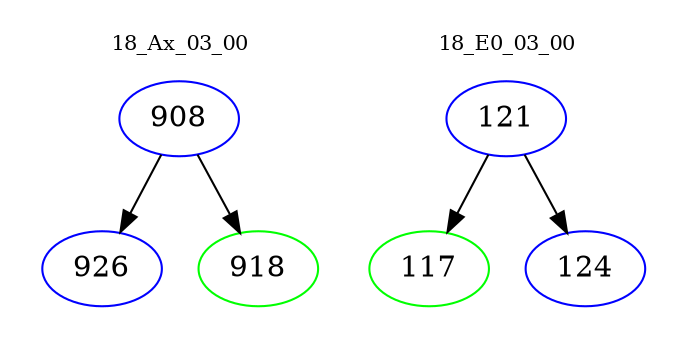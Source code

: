 digraph{
subgraph cluster_0 {
color = white
label = "18_Ax_03_00";
fontsize=10;
T0_908 [label="908", color="blue"]
T0_908 -> T0_926 [color="black"]
T0_926 [label="926", color="blue"]
T0_908 -> T0_918 [color="black"]
T0_918 [label="918", color="green"]
}
subgraph cluster_1 {
color = white
label = "18_E0_03_00";
fontsize=10;
T1_121 [label="121", color="blue"]
T1_121 -> T1_117 [color="black"]
T1_117 [label="117", color="green"]
T1_121 -> T1_124 [color="black"]
T1_124 [label="124", color="blue"]
}
}
